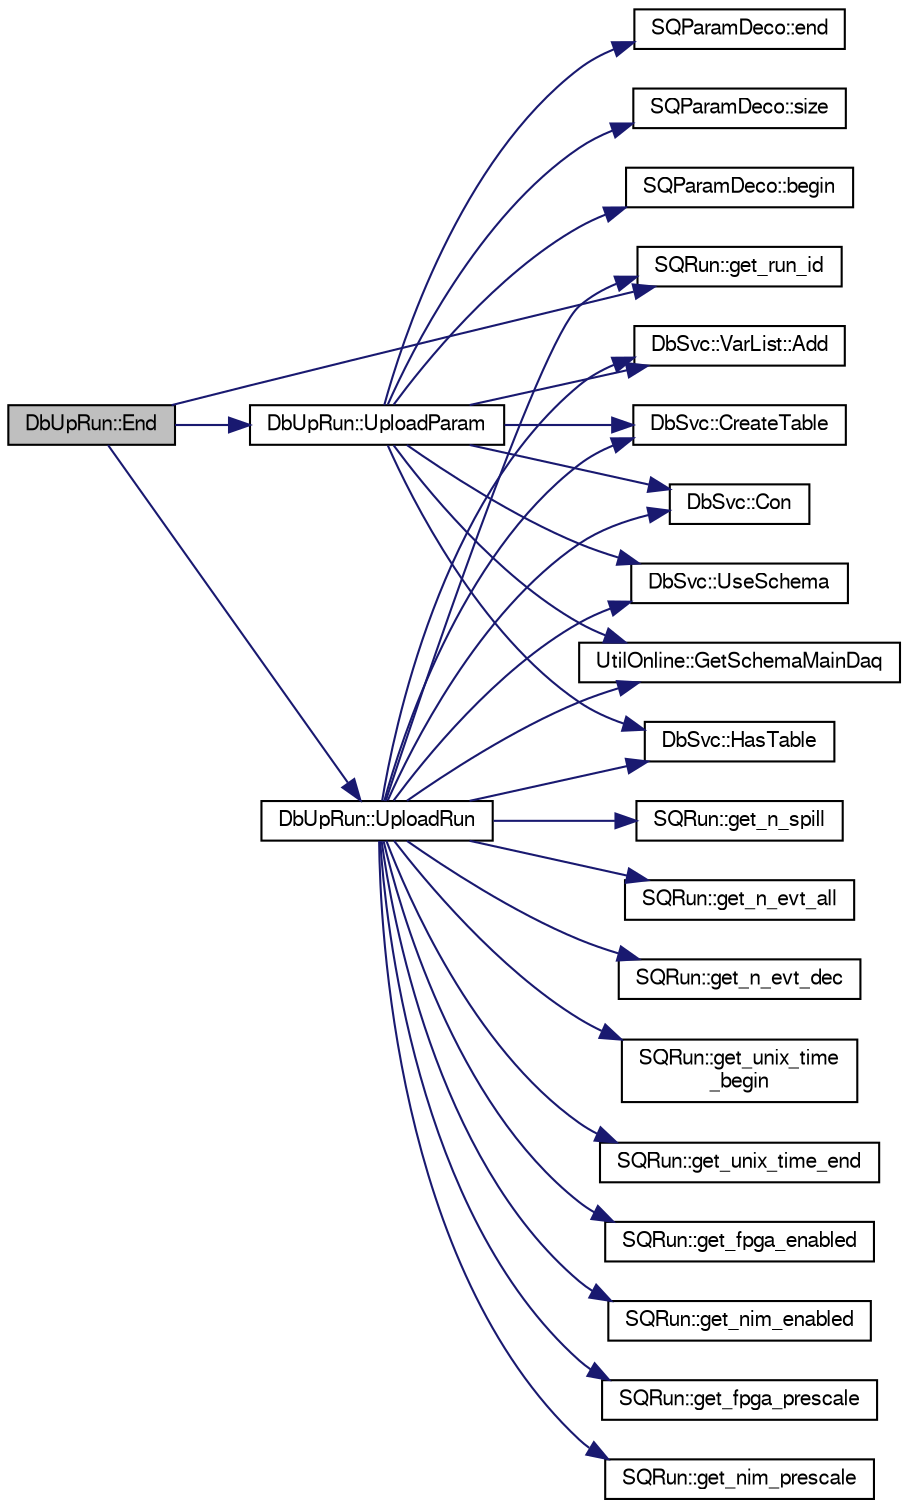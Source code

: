 digraph "DbUpRun::End"
{
  bgcolor="transparent";
  edge [fontname="FreeSans",fontsize="10",labelfontname="FreeSans",labelfontsize="10"];
  node [fontname="FreeSans",fontsize="10",shape=record];
  rankdir="LR";
  Node1 [label="DbUpRun::End",height=0.2,width=0.4,color="black", fillcolor="grey75", style="filled" fontcolor="black"];
  Node1 -> Node2 [color="midnightblue",fontsize="10",style="solid",fontname="FreeSans"];
  Node2 [label="SQRun::get_run_id",height=0.2,width=0.4,color="black",URL="$d7/db7/classSQRun.html#a531e051f0da88b4930023c4725853dd9"];
  Node1 -> Node3 [color="midnightblue",fontsize="10",style="solid",fontname="FreeSans"];
  Node3 [label="DbUpRun::UploadParam",height=0.2,width=0.4,color="black",URL="$d1/de7/classDbUpRun.html#a3923b9457847d047e33f130ccfe1f690",tooltip="Function to upload the decoder parameters into DB. "];
  Node3 -> Node4 [color="midnightblue",fontsize="10",style="solid",fontname="FreeSans"];
  Node4 [label="DbSvc::UseSchema",height=0.2,width=0.4,color="black",URL="$d2/da4/classDbSvc.html#a7e4cc05e20e0a21eef9c185c34c51044"];
  Node3 -> Node5 [color="midnightblue",fontsize="10",style="solid",fontname="FreeSans"];
  Node5 [label="UtilOnline::GetSchemaMainDaq",height=0.2,width=0.4,color="black",URL="$df/da2/classUtilOnline.html#a00d1fcb82a573b7108b27d67e4320b63"];
  Node3 -> Node6 [color="midnightblue",fontsize="10",style="solid",fontname="FreeSans"];
  Node6 [label="DbSvc::HasTable",height=0.2,width=0.4,color="black",URL="$d2/da4/classDbSvc.html#af7e30673551b9cbc6d0ad9e37e4ec35b"];
  Node3 -> Node7 [color="midnightblue",fontsize="10",style="solid",fontname="FreeSans"];
  Node7 [label="DbSvc::VarList::Add",height=0.2,width=0.4,color="black",URL="$da/dfa/classDbSvc_1_1VarList.html#a8835fc0ecc4041873b5e15dbb35a5218"];
  Node3 -> Node8 [color="midnightblue",fontsize="10",style="solid",fontname="FreeSans"];
  Node8 [label="DbSvc::CreateTable",height=0.2,width=0.4,color="black",URL="$d2/da4/classDbSvc.html#abc037dbd5084422aacdfa76bd0e8d2b7"];
  Node3 -> Node9 [color="midnightblue",fontsize="10",style="solid",fontname="FreeSans"];
  Node9 [label="SQParamDeco::size",height=0.2,width=0.4,color="black",URL="$d8/ded/classSQParamDeco.html#a56ff26eebea6eb734121f7143779da0d"];
  Node3 -> Node10 [color="midnightblue",fontsize="10",style="solid",fontname="FreeSans"];
  Node10 [label="DbSvc::Con",height=0.2,width=0.4,color="black",URL="$d2/da4/classDbSvc.html#af342c238c151003ac35ca3e96f60d02e"];
  Node3 -> Node11 [color="midnightblue",fontsize="10",style="solid",fontname="FreeSans"];
  Node11 [label="SQParamDeco::begin",height=0.2,width=0.4,color="black",URL="$d8/ded/classSQParamDeco.html#adfb1cd0b80d9003a2c25649b6b003cca"];
  Node3 -> Node12 [color="midnightblue",fontsize="10",style="solid",fontname="FreeSans"];
  Node12 [label="SQParamDeco::end",height=0.2,width=0.4,color="black",URL="$d8/ded/classSQParamDeco.html#a5e4c4a2689d26ee22aaf0ff4efcf8722"];
  Node1 -> Node13 [color="midnightblue",fontsize="10",style="solid",fontname="FreeSans"];
  Node13 [label="DbUpRun::UploadRun",height=0.2,width=0.4,color="black",URL="$d1/de7/classDbUpRun.html#a65b83d0861288f4a4f5d75e1e11a3214"];
  Node13 -> Node4 [color="midnightblue",fontsize="10",style="solid",fontname="FreeSans"];
  Node13 -> Node5 [color="midnightblue",fontsize="10",style="solid",fontname="FreeSans"];
  Node13 -> Node6 [color="midnightblue",fontsize="10",style="solid",fontname="FreeSans"];
  Node13 -> Node7 [color="midnightblue",fontsize="10",style="solid",fontname="FreeSans"];
  Node13 -> Node8 [color="midnightblue",fontsize="10",style="solid",fontname="FreeSans"];
  Node13 -> Node2 [color="midnightblue",fontsize="10",style="solid",fontname="FreeSans"];
  Node13 -> Node10 [color="midnightblue",fontsize="10",style="solid",fontname="FreeSans"];
  Node13 -> Node14 [color="midnightblue",fontsize="10",style="solid",fontname="FreeSans"];
  Node14 [label="SQRun::get_unix_time\l_begin",height=0.2,width=0.4,color="black",URL="$d7/db7/classSQRun.html#aac7f209aa17fe470c433a72bda370f3f"];
  Node13 -> Node15 [color="midnightblue",fontsize="10",style="solid",fontname="FreeSans"];
  Node15 [label="SQRun::get_unix_time_end",height=0.2,width=0.4,color="black",URL="$d7/db7/classSQRun.html#a66cecc9754f2a8fd458cafdbf215b7a7"];
  Node13 -> Node16 [color="midnightblue",fontsize="10",style="solid",fontname="FreeSans"];
  Node16 [label="SQRun::get_fpga_enabled",height=0.2,width=0.4,color="black",URL="$d7/db7/classSQRun.html#ae83d74ca885e77505a549171dcc3e95f"];
  Node13 -> Node17 [color="midnightblue",fontsize="10",style="solid",fontname="FreeSans"];
  Node17 [label="SQRun::get_nim_enabled",height=0.2,width=0.4,color="black",URL="$d7/db7/classSQRun.html#a5d6343f4e6ab60d612b28a5edb2ee2e3"];
  Node13 -> Node18 [color="midnightblue",fontsize="10",style="solid",fontname="FreeSans"];
  Node18 [label="SQRun::get_fpga_prescale",height=0.2,width=0.4,color="black",URL="$d7/db7/classSQRun.html#afa2b768b44219c834ef0d22a968c0536"];
  Node13 -> Node19 [color="midnightblue",fontsize="10",style="solid",fontname="FreeSans"];
  Node19 [label="SQRun::get_nim_prescale",height=0.2,width=0.4,color="black",URL="$d7/db7/classSQRun.html#a2c1a18d5f0531b1b923093f2e2e46785"];
  Node13 -> Node20 [color="midnightblue",fontsize="10",style="solid",fontname="FreeSans"];
  Node20 [label="SQRun::get_n_spill",height=0.2,width=0.4,color="black",URL="$d7/db7/classSQRun.html#a1801d7cae6cae837b9e3ba0224da5ba9"];
  Node13 -> Node21 [color="midnightblue",fontsize="10",style="solid",fontname="FreeSans"];
  Node21 [label="SQRun::get_n_evt_all",height=0.2,width=0.4,color="black",URL="$d7/db7/classSQRun.html#af4311adcc7271be0ccde700d50150ed6"];
  Node13 -> Node22 [color="midnightblue",fontsize="10",style="solid",fontname="FreeSans"];
  Node22 [label="SQRun::get_n_evt_dec",height=0.2,width=0.4,color="black",URL="$d7/db7/classSQRun.html#af8af494d17ec14a3a7773beadca02231"];
}
